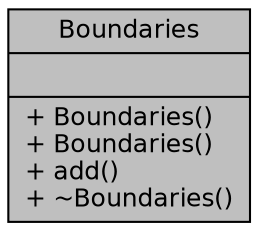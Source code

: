 digraph "Boundaries"
{
  bgcolor="transparent";
  edge [fontname="Helvetica",fontsize="12",labelfontname="Helvetica",labelfontsize="12"];
  node [fontname="Helvetica",fontsize="12",shape=record];
  Node1 [label="{Boundaries\n||+ Boundaries()\l+ Boundaries()\l+ add()\l+ ~Boundaries()\l}",height=0.2,width=0.4,color="black", fillcolor="grey75", style="filled", fontcolor="black"];
}
